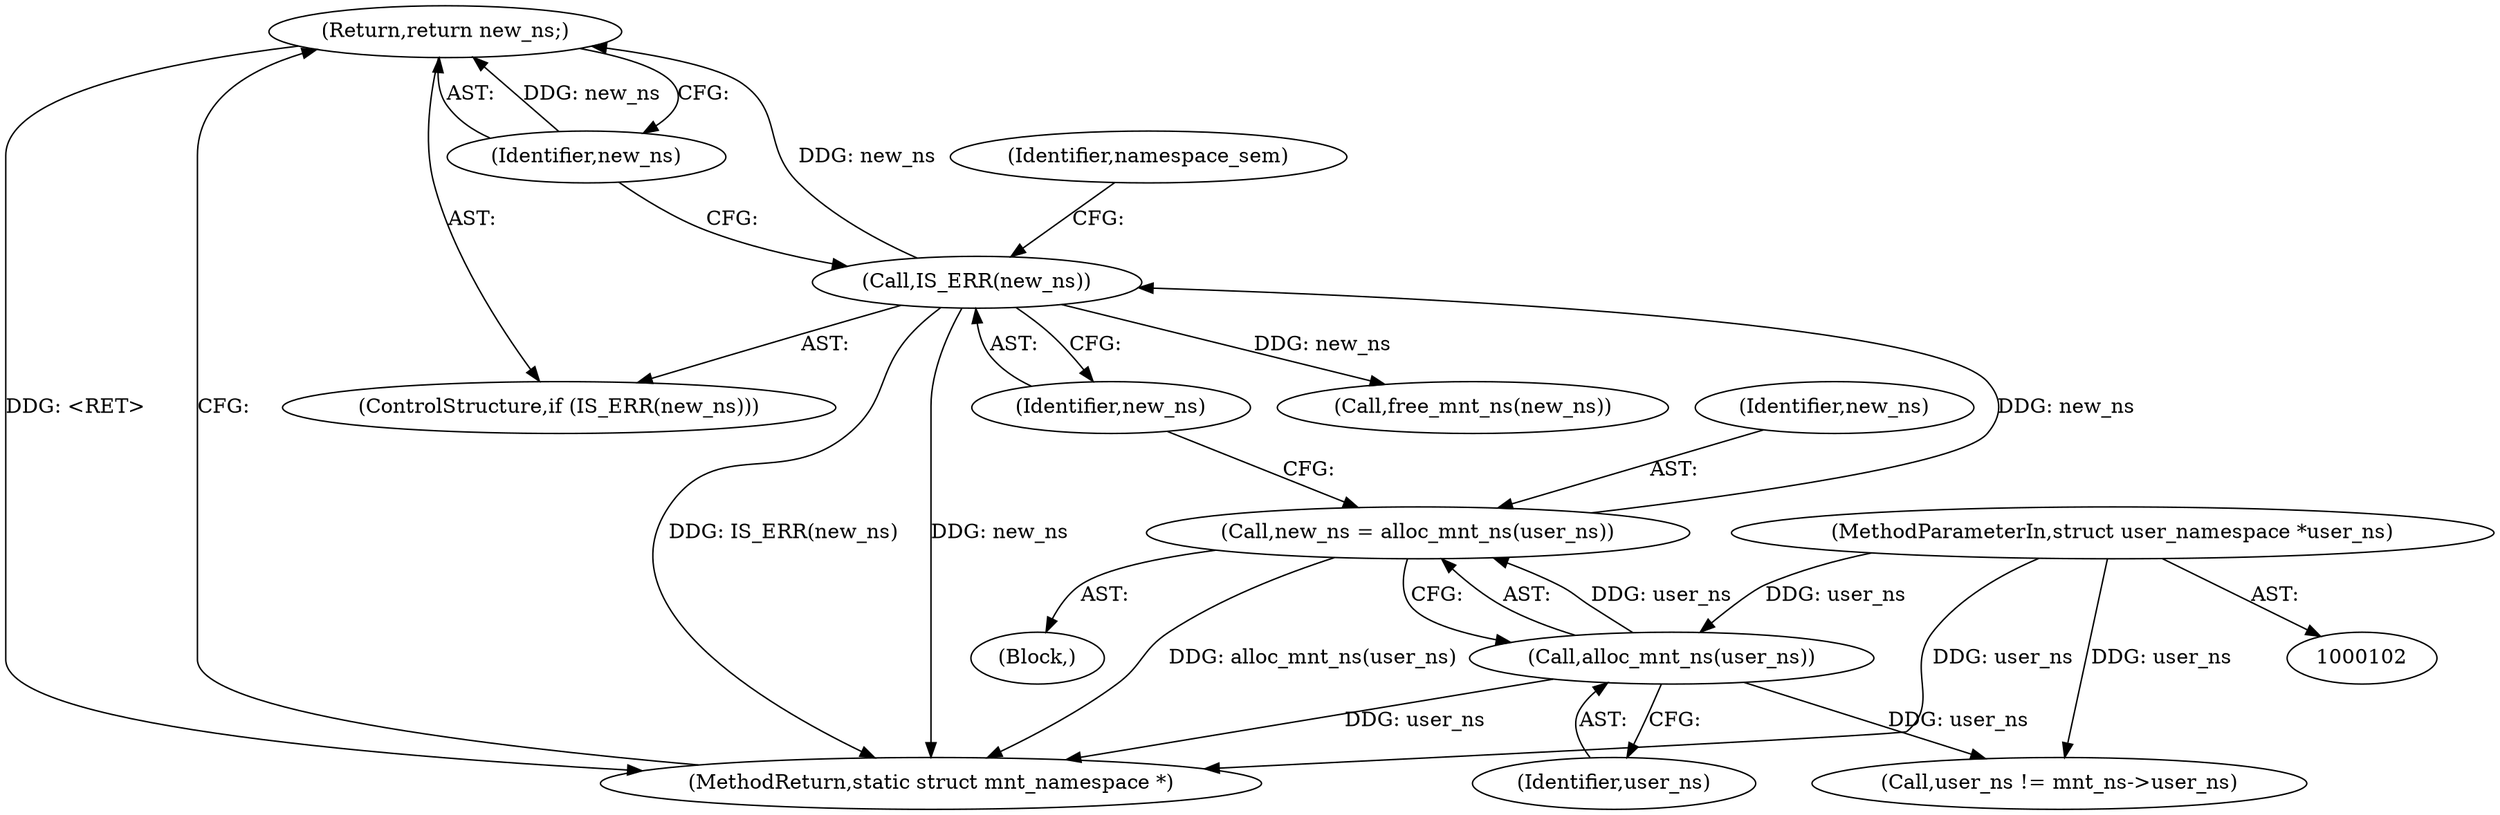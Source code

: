 digraph "0_linux_132c94e31b8bca8ea921f9f96a57d684fa4ae0a9_0@pointer" {
"1000132" [label="(Return,return new_ns;)"];
"1000133" [label="(Identifier,new_ns)"];
"1000130" [label="(Call,IS_ERR(new_ns))"];
"1000125" [label="(Call,new_ns = alloc_mnt_ns(user_ns))"];
"1000127" [label="(Call,alloc_mnt_ns(user_ns))"];
"1000104" [label="(MethodParameterIn,struct user_namespace *user_ns)"];
"1000133" [label="(Identifier,new_ns)"];
"1000104" [label="(MethodParameterIn,struct user_namespace *user_ns)"];
"1000126" [label="(Identifier,new_ns)"];
"1000131" [label="(Identifier,new_ns)"];
"1000163" [label="(Call,free_mnt_ns(new_ns))"];
"1000132" [label="(Return,return new_ns;)"];
"1000129" [label="(ControlStructure,if (IS_ERR(new_ns)))"];
"1000106" [label="(Block,)"];
"1000127" [label="(Call,alloc_mnt_ns(user_ns))"];
"1000125" [label="(Call,new_ns = alloc_mnt_ns(user_ns))"];
"1000261" [label="(MethodReturn,static struct mnt_namespace *)"];
"1000128" [label="(Identifier,user_ns)"];
"1000136" [label="(Identifier,namespace_sem)"];
"1000130" [label="(Call,IS_ERR(new_ns))"];
"1000143" [label="(Call,user_ns != mnt_ns->user_ns)"];
"1000132" -> "1000129"  [label="AST: "];
"1000132" -> "1000133"  [label="CFG: "];
"1000133" -> "1000132"  [label="AST: "];
"1000261" -> "1000132"  [label="CFG: "];
"1000132" -> "1000261"  [label="DDG: <RET>"];
"1000133" -> "1000132"  [label="DDG: new_ns"];
"1000130" -> "1000132"  [label="DDG: new_ns"];
"1000133" -> "1000130"  [label="CFG: "];
"1000130" -> "1000129"  [label="AST: "];
"1000130" -> "1000131"  [label="CFG: "];
"1000131" -> "1000130"  [label="AST: "];
"1000136" -> "1000130"  [label="CFG: "];
"1000130" -> "1000261"  [label="DDG: IS_ERR(new_ns)"];
"1000130" -> "1000261"  [label="DDG: new_ns"];
"1000125" -> "1000130"  [label="DDG: new_ns"];
"1000130" -> "1000163"  [label="DDG: new_ns"];
"1000125" -> "1000106"  [label="AST: "];
"1000125" -> "1000127"  [label="CFG: "];
"1000126" -> "1000125"  [label="AST: "];
"1000127" -> "1000125"  [label="AST: "];
"1000131" -> "1000125"  [label="CFG: "];
"1000125" -> "1000261"  [label="DDG: alloc_mnt_ns(user_ns)"];
"1000127" -> "1000125"  [label="DDG: user_ns"];
"1000127" -> "1000128"  [label="CFG: "];
"1000128" -> "1000127"  [label="AST: "];
"1000127" -> "1000261"  [label="DDG: user_ns"];
"1000104" -> "1000127"  [label="DDG: user_ns"];
"1000127" -> "1000143"  [label="DDG: user_ns"];
"1000104" -> "1000102"  [label="AST: "];
"1000104" -> "1000261"  [label="DDG: user_ns"];
"1000104" -> "1000143"  [label="DDG: user_ns"];
}
